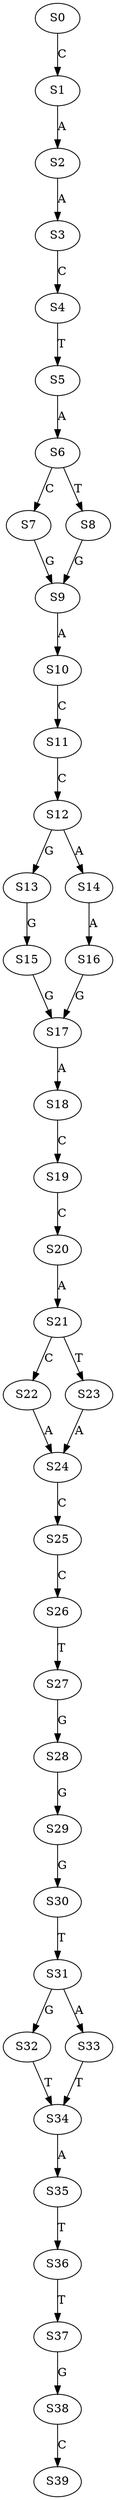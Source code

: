 strict digraph  {
	S0 -> S1 [ label = C ];
	S1 -> S2 [ label = A ];
	S2 -> S3 [ label = A ];
	S3 -> S4 [ label = C ];
	S4 -> S5 [ label = T ];
	S5 -> S6 [ label = A ];
	S6 -> S7 [ label = C ];
	S6 -> S8 [ label = T ];
	S7 -> S9 [ label = G ];
	S8 -> S9 [ label = G ];
	S9 -> S10 [ label = A ];
	S10 -> S11 [ label = C ];
	S11 -> S12 [ label = C ];
	S12 -> S13 [ label = G ];
	S12 -> S14 [ label = A ];
	S13 -> S15 [ label = G ];
	S14 -> S16 [ label = A ];
	S15 -> S17 [ label = G ];
	S16 -> S17 [ label = G ];
	S17 -> S18 [ label = A ];
	S18 -> S19 [ label = C ];
	S19 -> S20 [ label = C ];
	S20 -> S21 [ label = A ];
	S21 -> S22 [ label = C ];
	S21 -> S23 [ label = T ];
	S22 -> S24 [ label = A ];
	S23 -> S24 [ label = A ];
	S24 -> S25 [ label = C ];
	S25 -> S26 [ label = C ];
	S26 -> S27 [ label = T ];
	S27 -> S28 [ label = G ];
	S28 -> S29 [ label = G ];
	S29 -> S30 [ label = G ];
	S30 -> S31 [ label = T ];
	S31 -> S32 [ label = G ];
	S31 -> S33 [ label = A ];
	S32 -> S34 [ label = T ];
	S33 -> S34 [ label = T ];
	S34 -> S35 [ label = A ];
	S35 -> S36 [ label = T ];
	S36 -> S37 [ label = T ];
	S37 -> S38 [ label = G ];
	S38 -> S39 [ label = C ];
}
